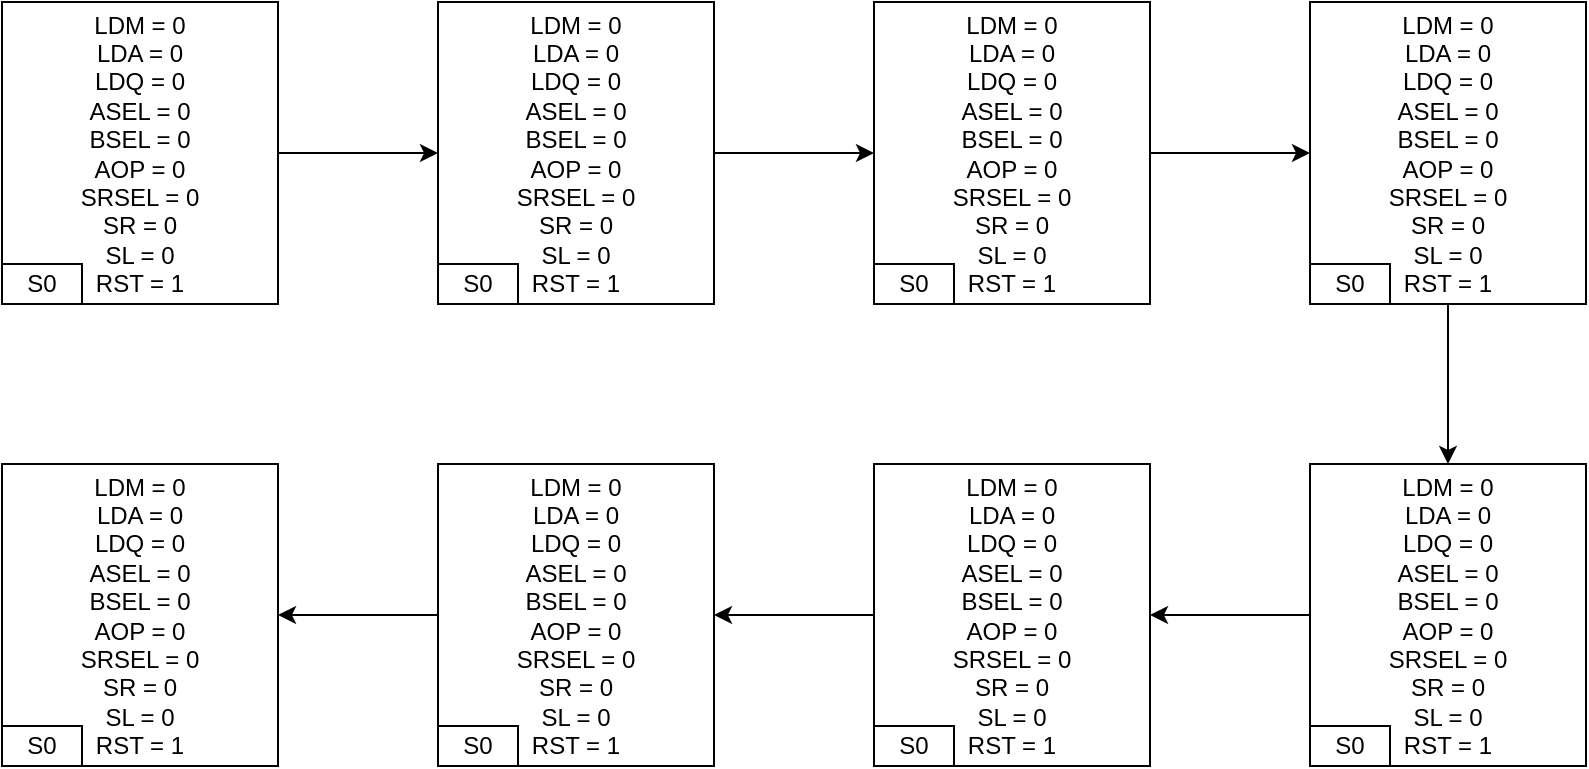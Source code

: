 <mxfile version="12.6.5" type="device"><diagram id="jfkK7zG485xwhpDFZe0J" name="Page-1"><mxGraphModel dx="1673" dy="967" grid="0" gridSize="10" guides="1" tooltips="1" connect="1" arrows="1" fold="1" page="1" pageScale="1" pageWidth="850" pageHeight="1100" math="0" shadow="0"><root><mxCell id="0"/><mxCell id="1" parent="0"/><mxCell id="CQFDFN2TF-_0XU4zZ_qn-18" value="" style="group;" vertex="1" connectable="0" parent="1"><mxGeometry x="20" y="20" width="694" height="382" as="geometry"/></mxCell><mxCell id="CQFDFN2TF-_0XU4zZ_qn-27" value="" style="edgeStyle=orthogonalEdgeStyle;rounded=0;orthogonalLoop=1;jettySize=auto;html=1;" edge="1" parent="CQFDFN2TF-_0XU4zZ_qn-18" source="CQFDFN2TF-_0XU4zZ_qn-6" target="CQFDFN2TF-_0XU4zZ_qn-26"><mxGeometry relative="1" as="geometry"/></mxCell><mxCell id="CQFDFN2TF-_0XU4zZ_qn-6" value="LDM = 0&lt;br&gt;LDA = 0&lt;br&gt;LDQ = 0&lt;br&gt;ASEL = 0&lt;br&gt;BSEL = 0&lt;br&gt;AOP = 0&lt;br&gt;SRSEL = 0&lt;br&gt;SR = 0&lt;br&gt;SL = 0&lt;br&gt;RST = 1" style="rounded=0;whiteSpace=wrap;html=1;glass=0;comic=0;shadow=0;" vertex="1" parent="CQFDFN2TF-_0XU4zZ_qn-18"><mxGeometry width="138" height="151" as="geometry"/></mxCell><mxCell id="CQFDFN2TF-_0XU4zZ_qn-30" value="" style="edgeStyle=orthogonalEdgeStyle;rounded=0;orthogonalLoop=1;jettySize=auto;html=1;" edge="1" parent="CQFDFN2TF-_0XU4zZ_qn-18" source="CQFDFN2TF-_0XU4zZ_qn-26" target="CQFDFN2TF-_0XU4zZ_qn-29"><mxGeometry relative="1" as="geometry"/></mxCell><mxCell id="CQFDFN2TF-_0XU4zZ_qn-26" value="LDM = 0&lt;br&gt;LDA = 0&lt;br&gt;LDQ = 0&lt;br&gt;ASEL = 0&lt;br&gt;BSEL = 0&lt;br&gt;AOP = 0&lt;br&gt;SRSEL = 0&lt;br&gt;SR = 0&lt;br&gt;SL = 0&lt;br&gt;RST = 1" style="rounded=0;whiteSpace=wrap;html=1;glass=0;comic=0;shadow=0;" vertex="1" parent="CQFDFN2TF-_0XU4zZ_qn-18"><mxGeometry x="218" width="138" height="151" as="geometry"/></mxCell><mxCell id="CQFDFN2TF-_0XU4zZ_qn-33" value="" style="edgeStyle=orthogonalEdgeStyle;rounded=0;orthogonalLoop=1;jettySize=auto;html=1;" edge="1" parent="CQFDFN2TF-_0XU4zZ_qn-18" source="CQFDFN2TF-_0XU4zZ_qn-29" target="CQFDFN2TF-_0XU4zZ_qn-32"><mxGeometry relative="1" as="geometry"/></mxCell><mxCell id="CQFDFN2TF-_0XU4zZ_qn-29" value="LDM = 0&lt;br&gt;LDA = 0&lt;br&gt;LDQ = 0&lt;br&gt;ASEL = 0&lt;br&gt;BSEL = 0&lt;br&gt;AOP = 0&lt;br&gt;SRSEL = 0&lt;br&gt;SR = 0&lt;br&gt;SL = 0&lt;br&gt;RST = 1" style="rounded=0;whiteSpace=wrap;html=1;glass=0;comic=0;shadow=0;" vertex="1" parent="CQFDFN2TF-_0XU4zZ_qn-18"><mxGeometry x="436" width="138" height="151" as="geometry"/></mxCell><mxCell id="CQFDFN2TF-_0XU4zZ_qn-36" value="" style="edgeStyle=orthogonalEdgeStyle;rounded=0;orthogonalLoop=1;jettySize=auto;html=1;" edge="1" parent="CQFDFN2TF-_0XU4zZ_qn-18" source="CQFDFN2TF-_0XU4zZ_qn-32" target="CQFDFN2TF-_0XU4zZ_qn-35"><mxGeometry relative="1" as="geometry"/></mxCell><mxCell id="CQFDFN2TF-_0XU4zZ_qn-32" value="LDM = 0&lt;br&gt;LDA = 0&lt;br&gt;LDQ = 0&lt;br&gt;ASEL = 0&lt;br&gt;BSEL = 0&lt;br&gt;AOP = 0&lt;br&gt;SRSEL = 0&lt;br&gt;SR = 0&lt;br&gt;SL = 0&lt;br&gt;RST = 1" style="rounded=0;whiteSpace=wrap;html=1;glass=0;comic=0;shadow=0;" vertex="1" parent="CQFDFN2TF-_0XU4zZ_qn-18"><mxGeometry x="654" width="138" height="151" as="geometry"/></mxCell><mxCell id="CQFDFN2TF-_0XU4zZ_qn-39" value="" style="edgeStyle=orthogonalEdgeStyle;rounded=0;orthogonalLoop=1;jettySize=auto;html=1;" edge="1" parent="CQFDFN2TF-_0XU4zZ_qn-18" source="CQFDFN2TF-_0XU4zZ_qn-35" target="CQFDFN2TF-_0XU4zZ_qn-38"><mxGeometry relative="1" as="geometry"/></mxCell><mxCell id="CQFDFN2TF-_0XU4zZ_qn-35" value="LDM = 0&lt;br&gt;LDA = 0&lt;br&gt;LDQ = 0&lt;br&gt;ASEL = 0&lt;br&gt;BSEL = 0&lt;br&gt;AOP = 0&lt;br&gt;SRSEL = 0&lt;br&gt;SR = 0&lt;br&gt;SL = 0&lt;br&gt;RST = 1" style="rounded=0;whiteSpace=wrap;html=1;glass=0;comic=0;shadow=0;" vertex="1" parent="CQFDFN2TF-_0XU4zZ_qn-18"><mxGeometry x="654" y="231" width="138" height="151" as="geometry"/></mxCell><mxCell id="CQFDFN2TF-_0XU4zZ_qn-42" value="" style="edgeStyle=orthogonalEdgeStyle;rounded=0;orthogonalLoop=1;jettySize=auto;html=1;" edge="1" parent="CQFDFN2TF-_0XU4zZ_qn-18" source="CQFDFN2TF-_0XU4zZ_qn-38" target="CQFDFN2TF-_0XU4zZ_qn-41"><mxGeometry relative="1" as="geometry"/></mxCell><mxCell id="CQFDFN2TF-_0XU4zZ_qn-38" value="LDM = 0&lt;br&gt;LDA = 0&lt;br&gt;LDQ = 0&lt;br&gt;ASEL = 0&lt;br&gt;BSEL = 0&lt;br&gt;AOP = 0&lt;br&gt;SRSEL = 0&lt;br&gt;SR = 0&lt;br&gt;SL = 0&lt;br&gt;RST = 1" style="rounded=0;whiteSpace=wrap;html=1;glass=0;comic=0;shadow=0;" vertex="1" parent="CQFDFN2TF-_0XU4zZ_qn-18"><mxGeometry x="436" y="231" width="138" height="151" as="geometry"/></mxCell><mxCell id="CQFDFN2TF-_0XU4zZ_qn-44" value="" style="edgeStyle=orthogonalEdgeStyle;rounded=0;orthogonalLoop=1;jettySize=auto;html=1;" edge="1" parent="CQFDFN2TF-_0XU4zZ_qn-18" source="CQFDFN2TF-_0XU4zZ_qn-41" target="CQFDFN2TF-_0XU4zZ_qn-43"><mxGeometry relative="1" as="geometry"/></mxCell><mxCell id="CQFDFN2TF-_0XU4zZ_qn-41" value="LDM = 0&lt;br&gt;LDA = 0&lt;br&gt;LDQ = 0&lt;br&gt;ASEL = 0&lt;br&gt;BSEL = 0&lt;br&gt;AOP = 0&lt;br&gt;SRSEL = 0&lt;br&gt;SR = 0&lt;br&gt;SL = 0&lt;br&gt;RST = 1" style="rounded=0;whiteSpace=wrap;html=1;glass=0;comic=0;shadow=0;" vertex="1" parent="CQFDFN2TF-_0XU4zZ_qn-18"><mxGeometry x="218" y="231" width="138" height="151" as="geometry"/></mxCell><mxCell id="CQFDFN2TF-_0XU4zZ_qn-43" value="LDM = 0&lt;br&gt;LDA = 0&lt;br&gt;LDQ = 0&lt;br&gt;ASEL = 0&lt;br&gt;BSEL = 0&lt;br&gt;AOP = 0&lt;br&gt;SRSEL = 0&lt;br&gt;SR = 0&lt;br&gt;SL = 0&lt;br&gt;RST = 1" style="rounded=0;whiteSpace=wrap;html=1;glass=0;comic=0;shadow=0;" vertex="1" parent="CQFDFN2TF-_0XU4zZ_qn-18"><mxGeometry y="231" width="138" height="151" as="geometry"/></mxCell><mxCell id="CQFDFN2TF-_0XU4zZ_qn-15" value="S0" style="text;html=1;strokeColor=#000000;fillColor=none;align=center;verticalAlign=middle;whiteSpace=wrap;rounded=0;shadow=0;glass=0;comic=0;" vertex="1" parent="CQFDFN2TF-_0XU4zZ_qn-18"><mxGeometry y="131" width="40" height="20" as="geometry"/></mxCell><mxCell id="CQFDFN2TF-_0XU4zZ_qn-28" value="S0" style="text;html=1;strokeColor=#000000;fillColor=none;align=center;verticalAlign=middle;whiteSpace=wrap;rounded=0;shadow=0;glass=0;comic=0;" vertex="1" parent="CQFDFN2TF-_0XU4zZ_qn-18"><mxGeometry x="218" y="131" width="40" height="20" as="geometry"/></mxCell><mxCell id="CQFDFN2TF-_0XU4zZ_qn-31" value="S0" style="text;html=1;strokeColor=#000000;fillColor=none;align=center;verticalAlign=middle;whiteSpace=wrap;rounded=0;shadow=0;glass=0;comic=0;" vertex="1" parent="CQFDFN2TF-_0XU4zZ_qn-18"><mxGeometry x="436" y="131" width="40" height="20" as="geometry"/></mxCell><mxCell id="CQFDFN2TF-_0XU4zZ_qn-34" value="S0" style="text;html=1;strokeColor=#000000;fillColor=none;align=center;verticalAlign=middle;whiteSpace=wrap;rounded=0;shadow=0;glass=0;comic=0;" vertex="1" parent="CQFDFN2TF-_0XU4zZ_qn-18"><mxGeometry x="654" y="131" width="40" height="20" as="geometry"/></mxCell><mxCell id="CQFDFN2TF-_0XU4zZ_qn-37" value="S0" style="text;html=1;strokeColor=#000000;fillColor=none;align=center;verticalAlign=middle;whiteSpace=wrap;rounded=0;shadow=0;glass=0;comic=0;" vertex="1" parent="CQFDFN2TF-_0XU4zZ_qn-18"><mxGeometry x="654" y="362" width="40" height="20" as="geometry"/></mxCell><mxCell id="CQFDFN2TF-_0XU4zZ_qn-40" value="S0" style="text;html=1;strokeColor=#000000;fillColor=none;align=center;verticalAlign=middle;whiteSpace=wrap;rounded=0;shadow=0;glass=0;comic=0;" vertex="1" parent="CQFDFN2TF-_0XU4zZ_qn-18"><mxGeometry x="436" y="362" width="40" height="20" as="geometry"/></mxCell><mxCell id="CQFDFN2TF-_0XU4zZ_qn-67" value="S0" style="text;html=1;strokeColor=#000000;fillColor=none;align=center;verticalAlign=middle;whiteSpace=wrap;rounded=0;shadow=0;glass=0;comic=0;" vertex="1" parent="CQFDFN2TF-_0XU4zZ_qn-18"><mxGeometry x="218" y="362" width="40" height="20" as="geometry"/></mxCell><mxCell id="CQFDFN2TF-_0XU4zZ_qn-70" value="S0" style="text;html=1;strokeColor=#000000;fillColor=none;align=center;verticalAlign=middle;whiteSpace=wrap;rounded=0;shadow=0;glass=0;comic=0;" vertex="1" parent="CQFDFN2TF-_0XU4zZ_qn-18"><mxGeometry y="362" width="40" height="20" as="geometry"/></mxCell></root></mxGraphModel></diagram></mxfile>